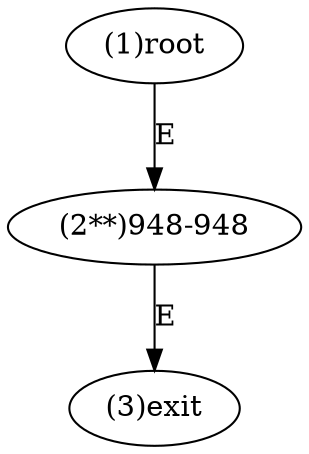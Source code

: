 digraph "" { 
1[ label="(1)root"];
2[ label="(2**)948-948"];
3[ label="(3)exit"];
1->2[ label="E"];
2->3[ label="E"];
}
